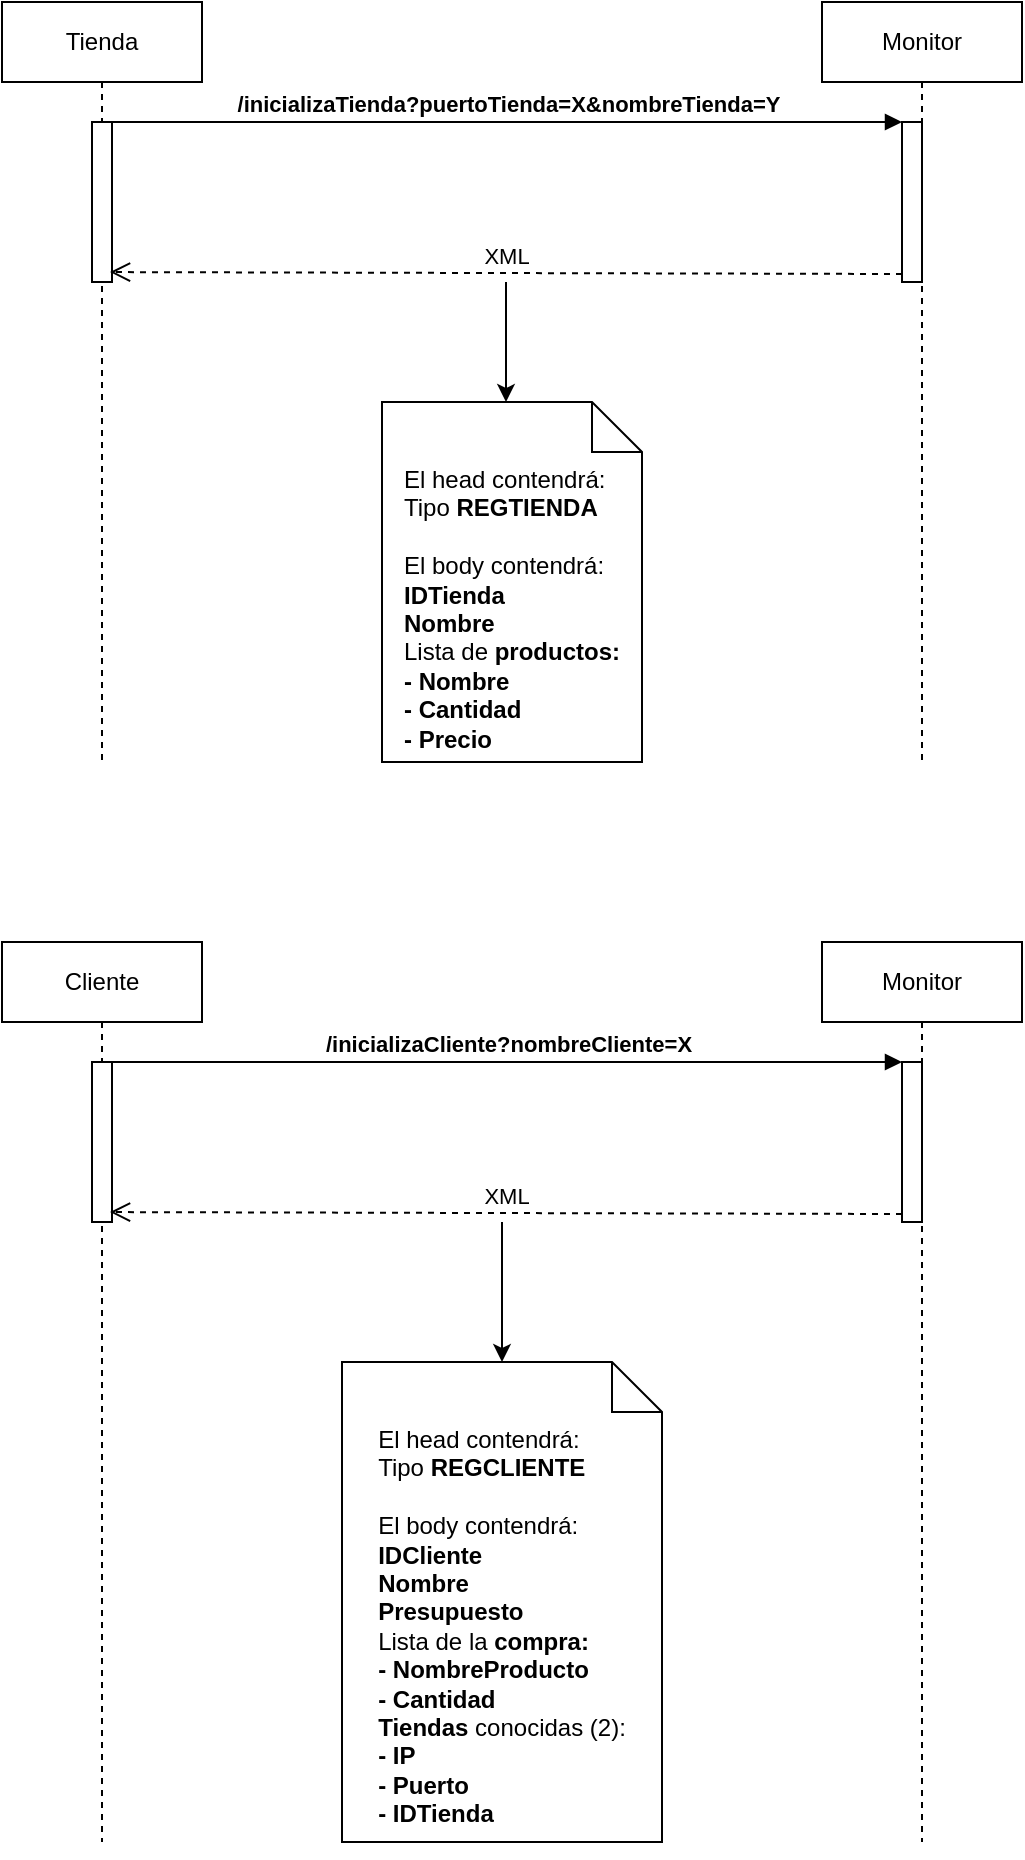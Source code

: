 <mxfile version="13.8.5" type="device"><diagram id="ZKHZ8tab6Qq4F6gzk29h" name="Page-1"><mxGraphModel dx="1038" dy="548" grid="1" gridSize="10" guides="1" tooltips="1" connect="1" arrows="1" fold="1" page="1" pageScale="1" pageWidth="827" pageHeight="1169" math="0" shadow="0"><root><mxCell id="0"/><mxCell id="1" parent="0"/><mxCell id="KKCgfRtJeGkvYi0FzcDI-1" value="Monitor" style="shape=umlLifeline;perimeter=lifelinePerimeter;whiteSpace=wrap;html=1;container=1;collapsible=0;recursiveResize=0;outlineConnect=0;" vertex="1" parent="1"><mxGeometry x="530" y="80" width="100" height="380" as="geometry"/></mxCell><mxCell id="KKCgfRtJeGkvYi0FzcDI-5" value="" style="html=1;points=[];perimeter=orthogonalPerimeter;" vertex="1" parent="KKCgfRtJeGkvYi0FzcDI-1"><mxGeometry x="40" y="60" width="10" height="80" as="geometry"/></mxCell><mxCell id="KKCgfRtJeGkvYi0FzcDI-2" value="Tienda" style="shape=umlLifeline;perimeter=lifelinePerimeter;whiteSpace=wrap;html=1;container=1;collapsible=0;recursiveResize=0;outlineConnect=0;" vertex="1" parent="1"><mxGeometry x="120" y="80" width="100" height="380" as="geometry"/></mxCell><mxCell id="KKCgfRtJeGkvYi0FzcDI-8" value="" style="html=1;points=[];perimeter=orthogonalPerimeter;" vertex="1" parent="KKCgfRtJeGkvYi0FzcDI-2"><mxGeometry x="45" y="60" width="10" height="80" as="geometry"/></mxCell><mxCell id="KKCgfRtJeGkvYi0FzcDI-6" value="&lt;b&gt;/inicializaTienda?puertoTienda=X&amp;amp;nombreTienda=Y&lt;/b&gt;" style="html=1;verticalAlign=bottom;endArrow=block;entryX=0;entryY=0;" edge="1" target="KKCgfRtJeGkvYi0FzcDI-5" parent="1" source="KKCgfRtJeGkvYi0FzcDI-8"><mxGeometry relative="1" as="geometry"><mxPoint x="290" y="140" as="sourcePoint"/></mxGeometry></mxCell><mxCell id="KKCgfRtJeGkvYi0FzcDI-7" value="XML" style="html=1;verticalAlign=bottom;endArrow=open;dashed=1;endSize=8;exitX=0;exitY=0.95;entryX=0.9;entryY=0.938;entryDx=0;entryDy=0;entryPerimeter=0;" edge="1" source="KKCgfRtJeGkvYi0FzcDI-5" parent="1" target="KKCgfRtJeGkvYi0FzcDI-8"><mxGeometry relative="1" as="geometry"><mxPoint x="290" y="216" as="targetPoint"/></mxGeometry></mxCell><mxCell id="KKCgfRtJeGkvYi0FzcDI-9" value="&lt;div style=&quot;text-align: left&quot;&gt;&lt;span&gt;El head contendrá:&lt;/span&gt;&lt;/div&gt;&lt;div style=&quot;text-align: left&quot;&gt;Tipo &lt;b&gt;REGTIENDA&lt;/b&gt;&lt;/div&gt;&lt;div style=&quot;text-align: left&quot;&gt;&lt;b&gt;&lt;br&gt;&lt;/b&gt;&lt;/div&gt;&lt;div style=&quot;text-align: left&quot;&gt;&lt;span&gt;El body contendrá:&lt;/span&gt;&lt;/div&gt;&lt;div style=&quot;text-align: left&quot;&gt;&lt;span&gt;&lt;b&gt;IDTienda&lt;/b&gt;&lt;/span&gt;&lt;/div&gt;&lt;div style=&quot;text-align: left&quot;&gt;&lt;span&gt;&lt;b&gt;Nombre&lt;/b&gt;&lt;/span&gt;&lt;/div&gt;&lt;div style=&quot;text-align: left&quot;&gt;Lista de&lt;b&gt; productos:&lt;/b&gt;&lt;/div&gt;&lt;div style=&quot;text-align: left&quot;&gt;&lt;span&gt;&lt;b&gt;- Nombre&lt;/b&gt;&lt;/span&gt;&lt;/div&gt;&lt;div style=&quot;text-align: left&quot;&gt;&lt;span&gt;&lt;b&gt;- Cantidad&lt;/b&gt;&lt;/span&gt;&lt;/div&gt;&lt;div style=&quot;text-align: left&quot;&gt;&lt;span&gt;&lt;b&gt;- Precio&lt;/b&gt;&lt;/span&gt;&lt;/div&gt;" style="shape=note2;boundedLbl=1;whiteSpace=wrap;html=1;size=25;verticalAlign=top;align=center;" vertex="1" parent="1"><mxGeometry x="310" y="280" width="130" height="180" as="geometry"/></mxCell><mxCell id="KKCgfRtJeGkvYi0FzcDI-10" value="" style="endArrow=classic;html=1;entryX=0.5;entryY=0;entryDx=0;entryDy=0;entryPerimeter=0;" edge="1" parent="1"><mxGeometry width="50" height="50" relative="1" as="geometry"><mxPoint x="372" y="220" as="sourcePoint"/><mxPoint x="372" y="280" as="targetPoint"/></mxGeometry></mxCell><mxCell id="KKCgfRtJeGkvYi0FzcDI-11" value="Monitor" style="shape=umlLifeline;perimeter=lifelinePerimeter;whiteSpace=wrap;html=1;container=1;collapsible=0;recursiveResize=0;outlineConnect=0;" vertex="1" parent="1"><mxGeometry x="530" y="550" width="100" height="450" as="geometry"/></mxCell><mxCell id="KKCgfRtJeGkvYi0FzcDI-12" value="" style="html=1;points=[];perimeter=orthogonalPerimeter;" vertex="1" parent="KKCgfRtJeGkvYi0FzcDI-11"><mxGeometry x="40" y="60" width="10" height="80" as="geometry"/></mxCell><mxCell id="KKCgfRtJeGkvYi0FzcDI-13" value="Cliente" style="shape=umlLifeline;perimeter=lifelinePerimeter;whiteSpace=wrap;html=1;container=1;collapsible=0;recursiveResize=0;outlineConnect=0;" vertex="1" parent="1"><mxGeometry x="120" y="550" width="100" height="450" as="geometry"/></mxCell><mxCell id="KKCgfRtJeGkvYi0FzcDI-14" value="" style="html=1;points=[];perimeter=orthogonalPerimeter;" vertex="1" parent="KKCgfRtJeGkvYi0FzcDI-13"><mxGeometry x="45" y="60" width="10" height="80" as="geometry"/></mxCell><mxCell id="KKCgfRtJeGkvYi0FzcDI-15" value="&lt;b&gt;/inicializaCliente?nombreCliente=X&lt;/b&gt;" style="html=1;verticalAlign=bottom;endArrow=block;entryX=0;entryY=0;" edge="1" parent="1" source="KKCgfRtJeGkvYi0FzcDI-14" target="KKCgfRtJeGkvYi0FzcDI-12"><mxGeometry relative="1" as="geometry"><mxPoint x="290" y="530" as="sourcePoint"/></mxGeometry></mxCell><mxCell id="KKCgfRtJeGkvYi0FzcDI-16" value="XML" style="html=1;verticalAlign=bottom;endArrow=open;dashed=1;endSize=8;exitX=0;exitY=0.95;entryX=0.9;entryY=0.938;entryDx=0;entryDy=0;entryPerimeter=0;" edge="1" parent="1" source="KKCgfRtJeGkvYi0FzcDI-12" target="KKCgfRtJeGkvYi0FzcDI-14"><mxGeometry relative="1" as="geometry"><mxPoint x="290" y="606" as="targetPoint"/></mxGeometry></mxCell><mxCell id="KKCgfRtJeGkvYi0FzcDI-17" value="&lt;div style=&quot;text-align: left&quot;&gt;&lt;span&gt;El head contendrá:&lt;/span&gt;&lt;/div&gt;&lt;div style=&quot;text-align: left&quot;&gt;Tipo &lt;b&gt;REGCLIENTE&lt;/b&gt;&lt;/div&gt;&lt;div style=&quot;text-align: left&quot;&gt;&lt;span&gt;&lt;br&gt;&lt;/span&gt;&lt;/div&gt;&lt;div style=&quot;text-align: left&quot;&gt;&lt;span&gt;El body contendrá:&lt;/span&gt;&lt;/div&gt;&lt;div style=&quot;text-align: left&quot;&gt;&lt;span&gt;&lt;b&gt;IDCliente&lt;/b&gt;&lt;/span&gt;&lt;/div&gt;&lt;div style=&quot;text-align: left&quot;&gt;&lt;span&gt;&lt;b&gt;Nombre&lt;/b&gt;&lt;/span&gt;&lt;/div&gt;&lt;div style=&quot;text-align: left&quot;&gt;&lt;span&gt;&lt;b&gt;Presupuesto&lt;/b&gt;&lt;/span&gt;&lt;/div&gt;&lt;div style=&quot;text-align: left&quot;&gt;Lista de la &lt;b&gt;compra:&lt;/b&gt;&lt;/div&gt;&lt;div style=&quot;text-align: left&quot;&gt;&lt;span&gt;&lt;b&gt;- NombreProducto&lt;/b&gt;&lt;/span&gt;&lt;/div&gt;&lt;div style=&quot;text-align: left&quot;&gt;&lt;span&gt;&lt;b&gt;- Cantidad&lt;/b&gt;&lt;/span&gt;&lt;/div&gt;&lt;div style=&quot;text-align: left&quot;&gt;&lt;b&gt;Tiendas &lt;/b&gt;conocidas (2):&lt;/div&gt;&lt;div style=&quot;text-align: left&quot;&gt;&lt;b&gt;- IP&lt;/b&gt;&lt;/div&gt;&lt;div style=&quot;text-align: left&quot;&gt;&lt;b&gt;- Puerto&lt;/b&gt;&lt;/div&gt;&lt;div style=&quot;text-align: left&quot;&gt;&lt;b&gt;- IDTienda&lt;/b&gt;&lt;/div&gt;&lt;div style=&quot;text-align: left&quot;&gt;&lt;br&gt;&lt;/div&gt;" style="shape=note2;boundedLbl=1;whiteSpace=wrap;html=1;size=25;verticalAlign=top;align=center;" vertex="1" parent="1"><mxGeometry x="290" y="760" width="160" height="240" as="geometry"/></mxCell><mxCell id="KKCgfRtJeGkvYi0FzcDI-18" value="" style="endArrow=classic;html=1;entryX=0.5;entryY=0;entryDx=0;entryDy=0;entryPerimeter=0;" edge="1" parent="1" target="KKCgfRtJeGkvYi0FzcDI-17"><mxGeometry width="50" height="50" relative="1" as="geometry"><mxPoint x="370" y="690" as="sourcePoint"/><mxPoint x="440" y="640" as="targetPoint"/></mxGeometry></mxCell></root></mxGraphModel></diagram></mxfile>
